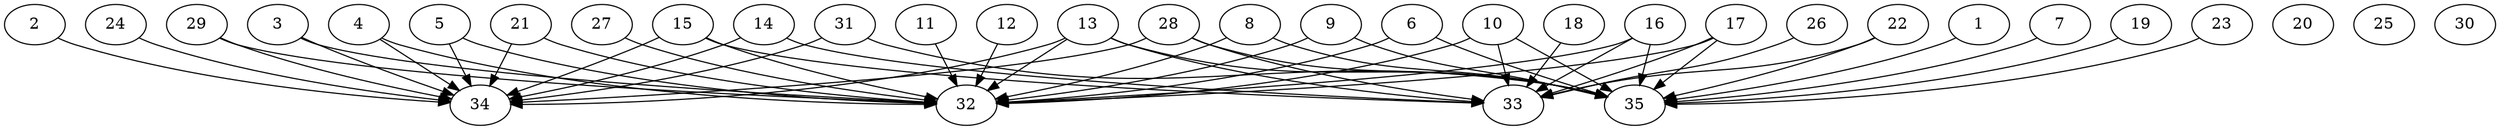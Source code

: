 // DAG (tier=3-complex, mode=data, n=35, ccr=0.542, fat=0.842, density=0.666, regular=0.305, jump=0.316, mindata=4194304, maxdata=33554432)
// DAG automatically generated by daggen at Sun Aug 24 16:33:35 2025
// /home/ermia/Project/Environments/daggen/bin/daggen --dot --ccr 0.542 --fat 0.842 --regular 0.305 --density 0.666 --jump 0.316 --mindata 4194304 --maxdata 33554432 -n 35 
digraph G {
  1 [size="9273382936631810048", alpha="0.16", expect_size="4636691468315905024"]
  1 -> 35 [size ="3507450682540032"]
  2 [size="28558334512594944000000", alpha="0.07", expect_size="14279167256297472000000"]
  2 -> 34 [size ="7474438471680000"]
  3 [size="20562473633631031296", alpha="0.03", expect_size="10281236816815515648"]
  3 -> 32 [size ="8622177045708800"]
  3 -> 34 [size ="8622177045708800"]
  4 [size="486916071062499648", alpha="0.13", expect_size="243458035531249824"]
  4 -> 32 [size ="178198201499648"]
  4 -> 34 [size ="178198201499648"]
  5 [size="341266530844114816", alpha="0.05", expect_size="170633265422057408"]
  5 -> 32 [size ="327155921715200"]
  5 -> 34 [size ="327155921715200"]
  6 [size="15379569569019092", alpha="0.03", expect_size="7689784784509546"]
  6 -> 32 [size ="1112675778035712"]
  6 -> 35 [size ="1112675778035712"]
  7 [size="199163607736645582848", alpha="0.08", expect_size="99581803868322791424"]
  7 -> 35 [size ="272832839811072"]
  8 [size="526344898012666368", alpha="0.11", expect_size="263172449006333184"]
  8 -> 32 [size ="8362749914513408"]
  8 -> 35 [size ="8362749914513408"]
  9 [size="122890972276795104", alpha="0.14", expect_size="61445486138397552"]
  9 -> 32 [size ="6245992840036352"]
  9 -> 35 [size ="6245992840036352"]
  10 [size="327193551861065280", alpha="0.00", expect_size="163596775930532640"]
  10 -> 32 [size ="208877178060800"]
  10 -> 33 [size ="208877178060800"]
  10 -> 35 [size ="208877178060800"]
  11 [size="973322411009164443648", alpha="0.04", expect_size="486661205504582221824"]
  11 -> 32 [size ="785707928911872"]
  12 [size="88041021788722752", alpha="0.14", expect_size="44020510894361376"]
  12 -> 32 [size ="4197050631585792"]
  13 [size="6749040254897881088000", alpha="0.15", expect_size="3374520127448940544000"]
  13 -> 32 [size ="2857051042611200"]
  13 -> 33 [size ="2857051042611200"]
  13 -> 34 [size ="2857051042611200"]
  13 -> 35 [size ="2857051042611200"]
  14 [size="17689161033089810432000", alpha="0.16", expect_size="8844580516544905216000"]
  14 -> 33 [size ="5431187682099200"]
  14 -> 34 [size ="5431187682099200"]
  15 [size="3404083771305045504", alpha="0.05", expect_size="1702041885652522752"]
  15 -> 32 [size ="1199719262978048"]
  15 -> 33 [size ="1199719262978048"]
  15 -> 34 [size ="1199719262978048"]
  16 [size="7605580896427508736", alpha="0.14", expect_size="3802790448213754368"]
  16 -> 32 [size ="7704547518578688"]
  16 -> 33 [size ="7704547518578688"]
  16 -> 35 [size ="7704547518578688"]
  17 [size="1323673801722430976", alpha="0.09", expect_size="661836900861215488"]
  17 -> 32 [size ="2182792649637888"]
  17 -> 33 [size ="2182792649637888"]
  17 -> 35 [size ="2182792649637888"]
  18 [size="124611130856292544", alpha="0.15", expect_size="62305565428146272"]
  18 -> 33 [size ="3481768330002432"]
  19 [size="1382684076194826752", alpha="0.16", expect_size="691342038097413376"]
  19 -> 35 [size ="700780956876800"]
  20 [size="364115330353403840", alpha="0.07", expect_size="182057665176701920"]
  21 [size="4213456517208951296", alpha="0.04", expect_size="2106728258604475648"]
  21 -> 32 [size ="2465264662740992"]
  21 -> 34 [size ="2465264662740992"]
  22 [size="252328618049472036864", alpha="0.07", expect_size="126164309024736018432"]
  22 -> 33 [size ="319448602902528"]
  22 -> 35 [size ="319448602902528"]
  23 [size="33296148975574960832512", alpha="0.17", expect_size="16648074487787480416256"]
  23 -> 35 [size ="8279790045888512"]
  24 [size="4227939562505218555904", alpha="0.17", expect_size="2113969781252609277952"]
  24 -> 34 [size ="2091747060482048"]
  25 [size="20210112463260048", alpha="0.20", expect_size="10105056231630024"]
  26 [size="147549121409586976", alpha="0.14", expect_size="73774560704793488"]
  26 -> 33 [size ="2997446007324672"]
  27 [size="83095905561143328", alpha="0.04", expect_size="41547952780571664"]
  27 -> 32 [size ="1702455544905728"]
  28 [size="8170463814270494703616", alpha="0.20", expect_size="4085231907135247351808"]
  28 -> 33 [size ="3245297094361088"]
  28 -> 34 [size ="3245297094361088"]
  28 -> 35 [size ="3245297094361088"]
  29 [size="137899474196922064", alpha="0.12", expect_size="68949737098461032"]
  29 -> 32 [size ="3051602189484032"]
  29 -> 34 [size ="3051602189484032"]
  30 [size="90057897612592960", alpha="0.13", expect_size="45028948806296480"]
  31 [size="3543997324525076480", alpha="0.16", expect_size="1771998662262538240"]
  31 -> 34 [size ="1994095635464192"]
  31 -> 35 [size ="1994095635464192"]
  32 [size="92242101492569008", alpha="0.06", expect_size="46121050746284504"]
  33 [size="1226234505584964352", alpha="0.13", expect_size="613117252792482176"]
  34 [size="12391100597939059294208", alpha="0.20", expect_size="6195550298969529647104"]
  35 [size="305133092074276544", alpha="0.06", expect_size="152566546037138272"]
}